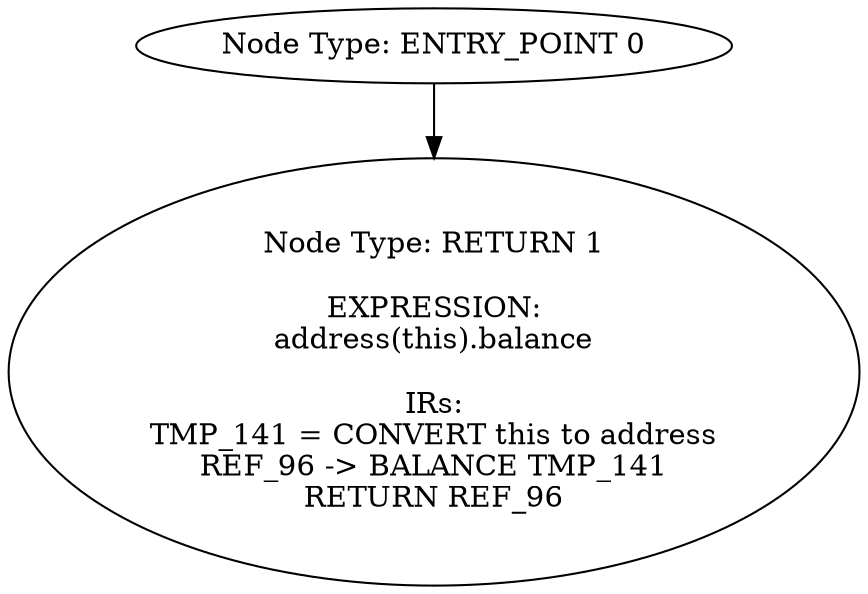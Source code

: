digraph{
0[label="Node Type: ENTRY_POINT 0
"];
0->1;
1[label="Node Type: RETURN 1

EXPRESSION:
address(this).balance

IRs:
TMP_141 = CONVERT this to address
REF_96 -> BALANCE TMP_141
RETURN REF_96"];
}
